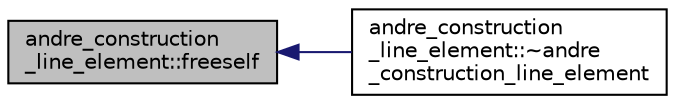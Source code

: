 digraph "andre_construction_line_element::freeself"
{
  edge [fontname="Helvetica",fontsize="10",labelfontname="Helvetica",labelfontsize="10"];
  node [fontname="Helvetica",fontsize="10",shape=record];
  rankdir="LR";
  Node9 [label="andre_construction\l_line_element::freeself",height=0.2,width=0.4,color="black", fillcolor="grey75", style="filled", fontcolor="black"];
  Node9 -> Node10 [dir="back",color="midnightblue",fontsize="10",style="solid",fontname="Helvetica"];
  Node10 [label="andre_construction\l_line_element::~andre\l_construction_line_element",height=0.2,width=0.4,color="black", fillcolor="white", style="filled",URL="$d6/de0/classandre__construction__line__element.html#a6ec35284816050fb2fc1dced3369c4c1"];
}

